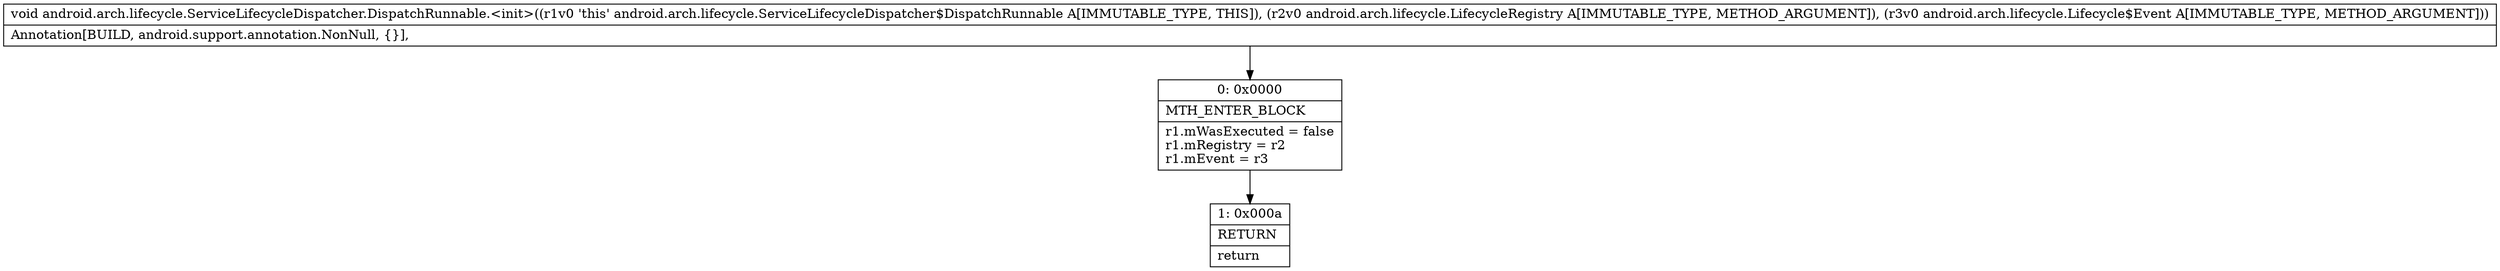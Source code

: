 digraph "CFG forandroid.arch.lifecycle.ServiceLifecycleDispatcher.DispatchRunnable.\<init\>(Landroid\/arch\/lifecycle\/LifecycleRegistry;Landroid\/arch\/lifecycle\/Lifecycle$Event;)V" {
Node_0 [shape=record,label="{0\:\ 0x0000|MTH_ENTER_BLOCK\l|r1.mWasExecuted = false\lr1.mRegistry = r2\lr1.mEvent = r3\l}"];
Node_1 [shape=record,label="{1\:\ 0x000a|RETURN\l|return\l}"];
MethodNode[shape=record,label="{void android.arch.lifecycle.ServiceLifecycleDispatcher.DispatchRunnable.\<init\>((r1v0 'this' android.arch.lifecycle.ServiceLifecycleDispatcher$DispatchRunnable A[IMMUTABLE_TYPE, THIS]), (r2v0 android.arch.lifecycle.LifecycleRegistry A[IMMUTABLE_TYPE, METHOD_ARGUMENT]), (r3v0 android.arch.lifecycle.Lifecycle$Event A[IMMUTABLE_TYPE, METHOD_ARGUMENT]))  | Annotation[BUILD, android.support.annotation.NonNull, \{\}], \l}"];
MethodNode -> Node_0;
Node_0 -> Node_1;
}

